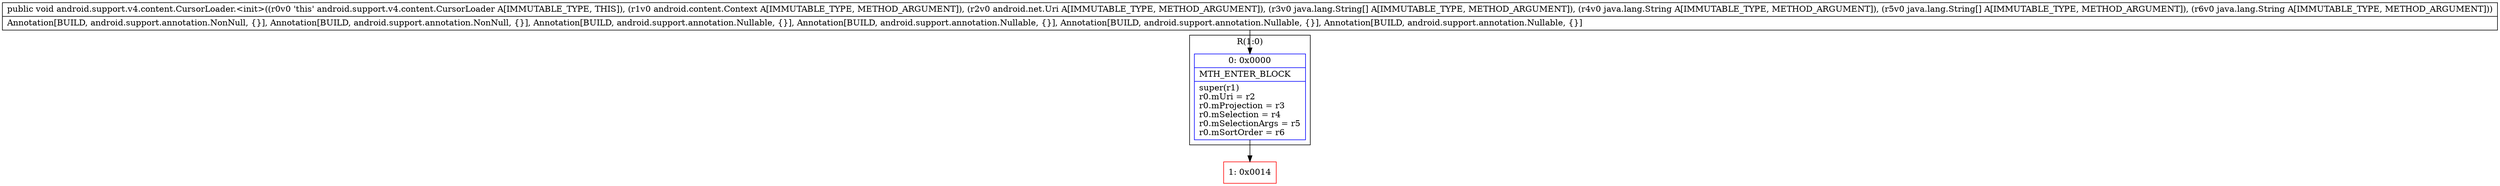 digraph "CFG forandroid.support.v4.content.CursorLoader.\<init\>(Landroid\/content\/Context;Landroid\/net\/Uri;[Ljava\/lang\/String;Ljava\/lang\/String;[Ljava\/lang\/String;Ljava\/lang\/String;)V" {
subgraph cluster_Region_1241920619 {
label = "R(1:0)";
node [shape=record,color=blue];
Node_0 [shape=record,label="{0\:\ 0x0000|MTH_ENTER_BLOCK\l|super(r1)\lr0.mUri = r2\lr0.mProjection = r3\lr0.mSelection = r4\lr0.mSelectionArgs = r5\lr0.mSortOrder = r6\l}"];
}
Node_1 [shape=record,color=red,label="{1\:\ 0x0014}"];
MethodNode[shape=record,label="{public void android.support.v4.content.CursorLoader.\<init\>((r0v0 'this' android.support.v4.content.CursorLoader A[IMMUTABLE_TYPE, THIS]), (r1v0 android.content.Context A[IMMUTABLE_TYPE, METHOD_ARGUMENT]), (r2v0 android.net.Uri A[IMMUTABLE_TYPE, METHOD_ARGUMENT]), (r3v0 java.lang.String[] A[IMMUTABLE_TYPE, METHOD_ARGUMENT]), (r4v0 java.lang.String A[IMMUTABLE_TYPE, METHOD_ARGUMENT]), (r5v0 java.lang.String[] A[IMMUTABLE_TYPE, METHOD_ARGUMENT]), (r6v0 java.lang.String A[IMMUTABLE_TYPE, METHOD_ARGUMENT]))  | Annotation[BUILD, android.support.annotation.NonNull, \{\}], Annotation[BUILD, android.support.annotation.NonNull, \{\}], Annotation[BUILD, android.support.annotation.Nullable, \{\}], Annotation[BUILD, android.support.annotation.Nullable, \{\}], Annotation[BUILD, android.support.annotation.Nullable, \{\}], Annotation[BUILD, android.support.annotation.Nullable, \{\}]\l}"];
MethodNode -> Node_0;
Node_0 -> Node_1;
}


